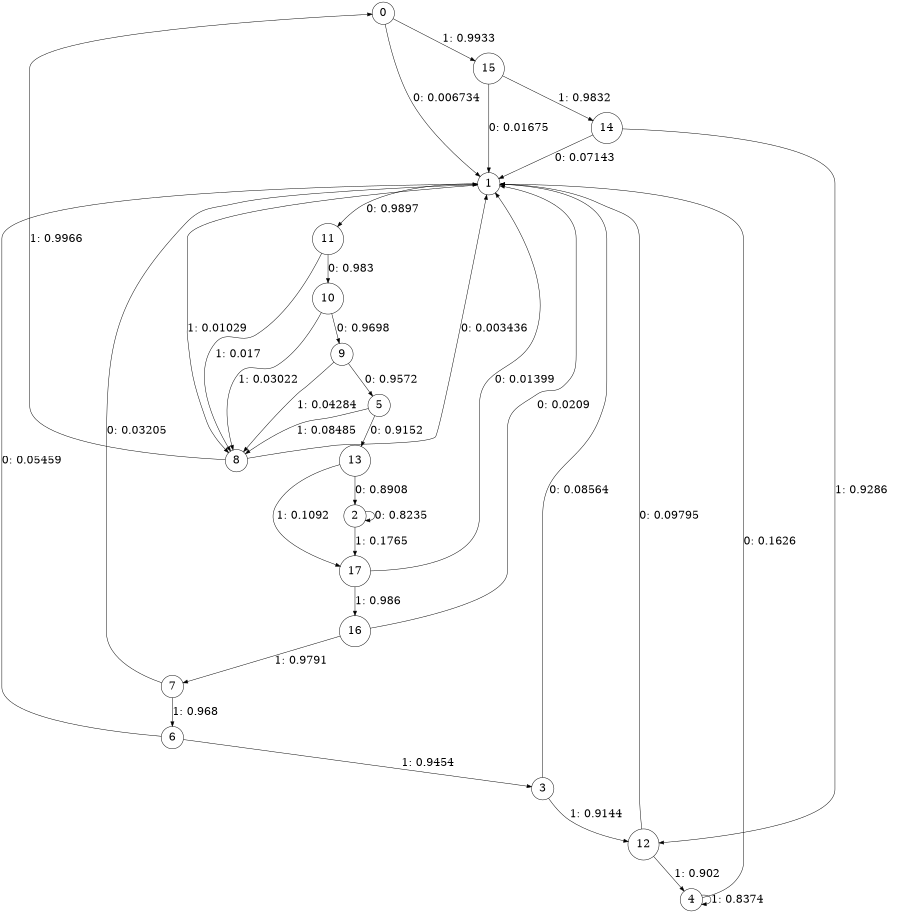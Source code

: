 digraph "ch2_face_grouped_df_L12" {
size = "6,8.5";
ratio = "fill";
node [shape = circle];
node [fontsize = 24];
edge [fontsize = 24];
0 -> 1 [label = "0: 0.006734  "];
0 -> 15 [label = "1: 0.9933   "];
1 -> 11 [label = "0: 0.9897   "];
1 -> 8 [label = "1: 0.01029  "];
2 -> 2 [label = "0: 0.8235   "];
2 -> 17 [label = "1: 0.1765   "];
3 -> 1 [label = "0: 0.08564  "];
3 -> 12 [label = "1: 0.9144   "];
4 -> 1 [label = "0: 0.1626   "];
4 -> 4 [label = "1: 0.8374   "];
5 -> 13 [label = "0: 0.9152   "];
5 -> 8 [label = "1: 0.08485  "];
6 -> 1 [label = "0: 0.05459  "];
6 -> 3 [label = "1: 0.9454   "];
7 -> 1 [label = "0: 0.03205  "];
7 -> 6 [label = "1: 0.968    "];
8 -> 1 [label = "0: 0.003436  "];
8 -> 0 [label = "1: 0.9966   "];
9 -> 5 [label = "0: 0.9572   "];
9 -> 8 [label = "1: 0.04284  "];
10 -> 9 [label = "0: 0.9698   "];
10 -> 8 [label = "1: 0.03022  "];
11 -> 10 [label = "0: 0.983    "];
11 -> 8 [label = "1: 0.017    "];
12 -> 1 [label = "0: 0.09795  "];
12 -> 4 [label = "1: 0.902    "];
13 -> 2 [label = "0: 0.8908   "];
13 -> 17 [label = "1: 0.1092   "];
14 -> 1 [label = "0: 0.07143  "];
14 -> 12 [label = "1: 0.9286   "];
15 -> 1 [label = "0: 0.01675  "];
15 -> 14 [label = "1: 0.9832   "];
16 -> 1 [label = "0: 0.0209   "];
16 -> 7 [label = "1: 0.9791   "];
17 -> 1 [label = "0: 0.01399  "];
17 -> 16 [label = "1: 0.986    "];
}